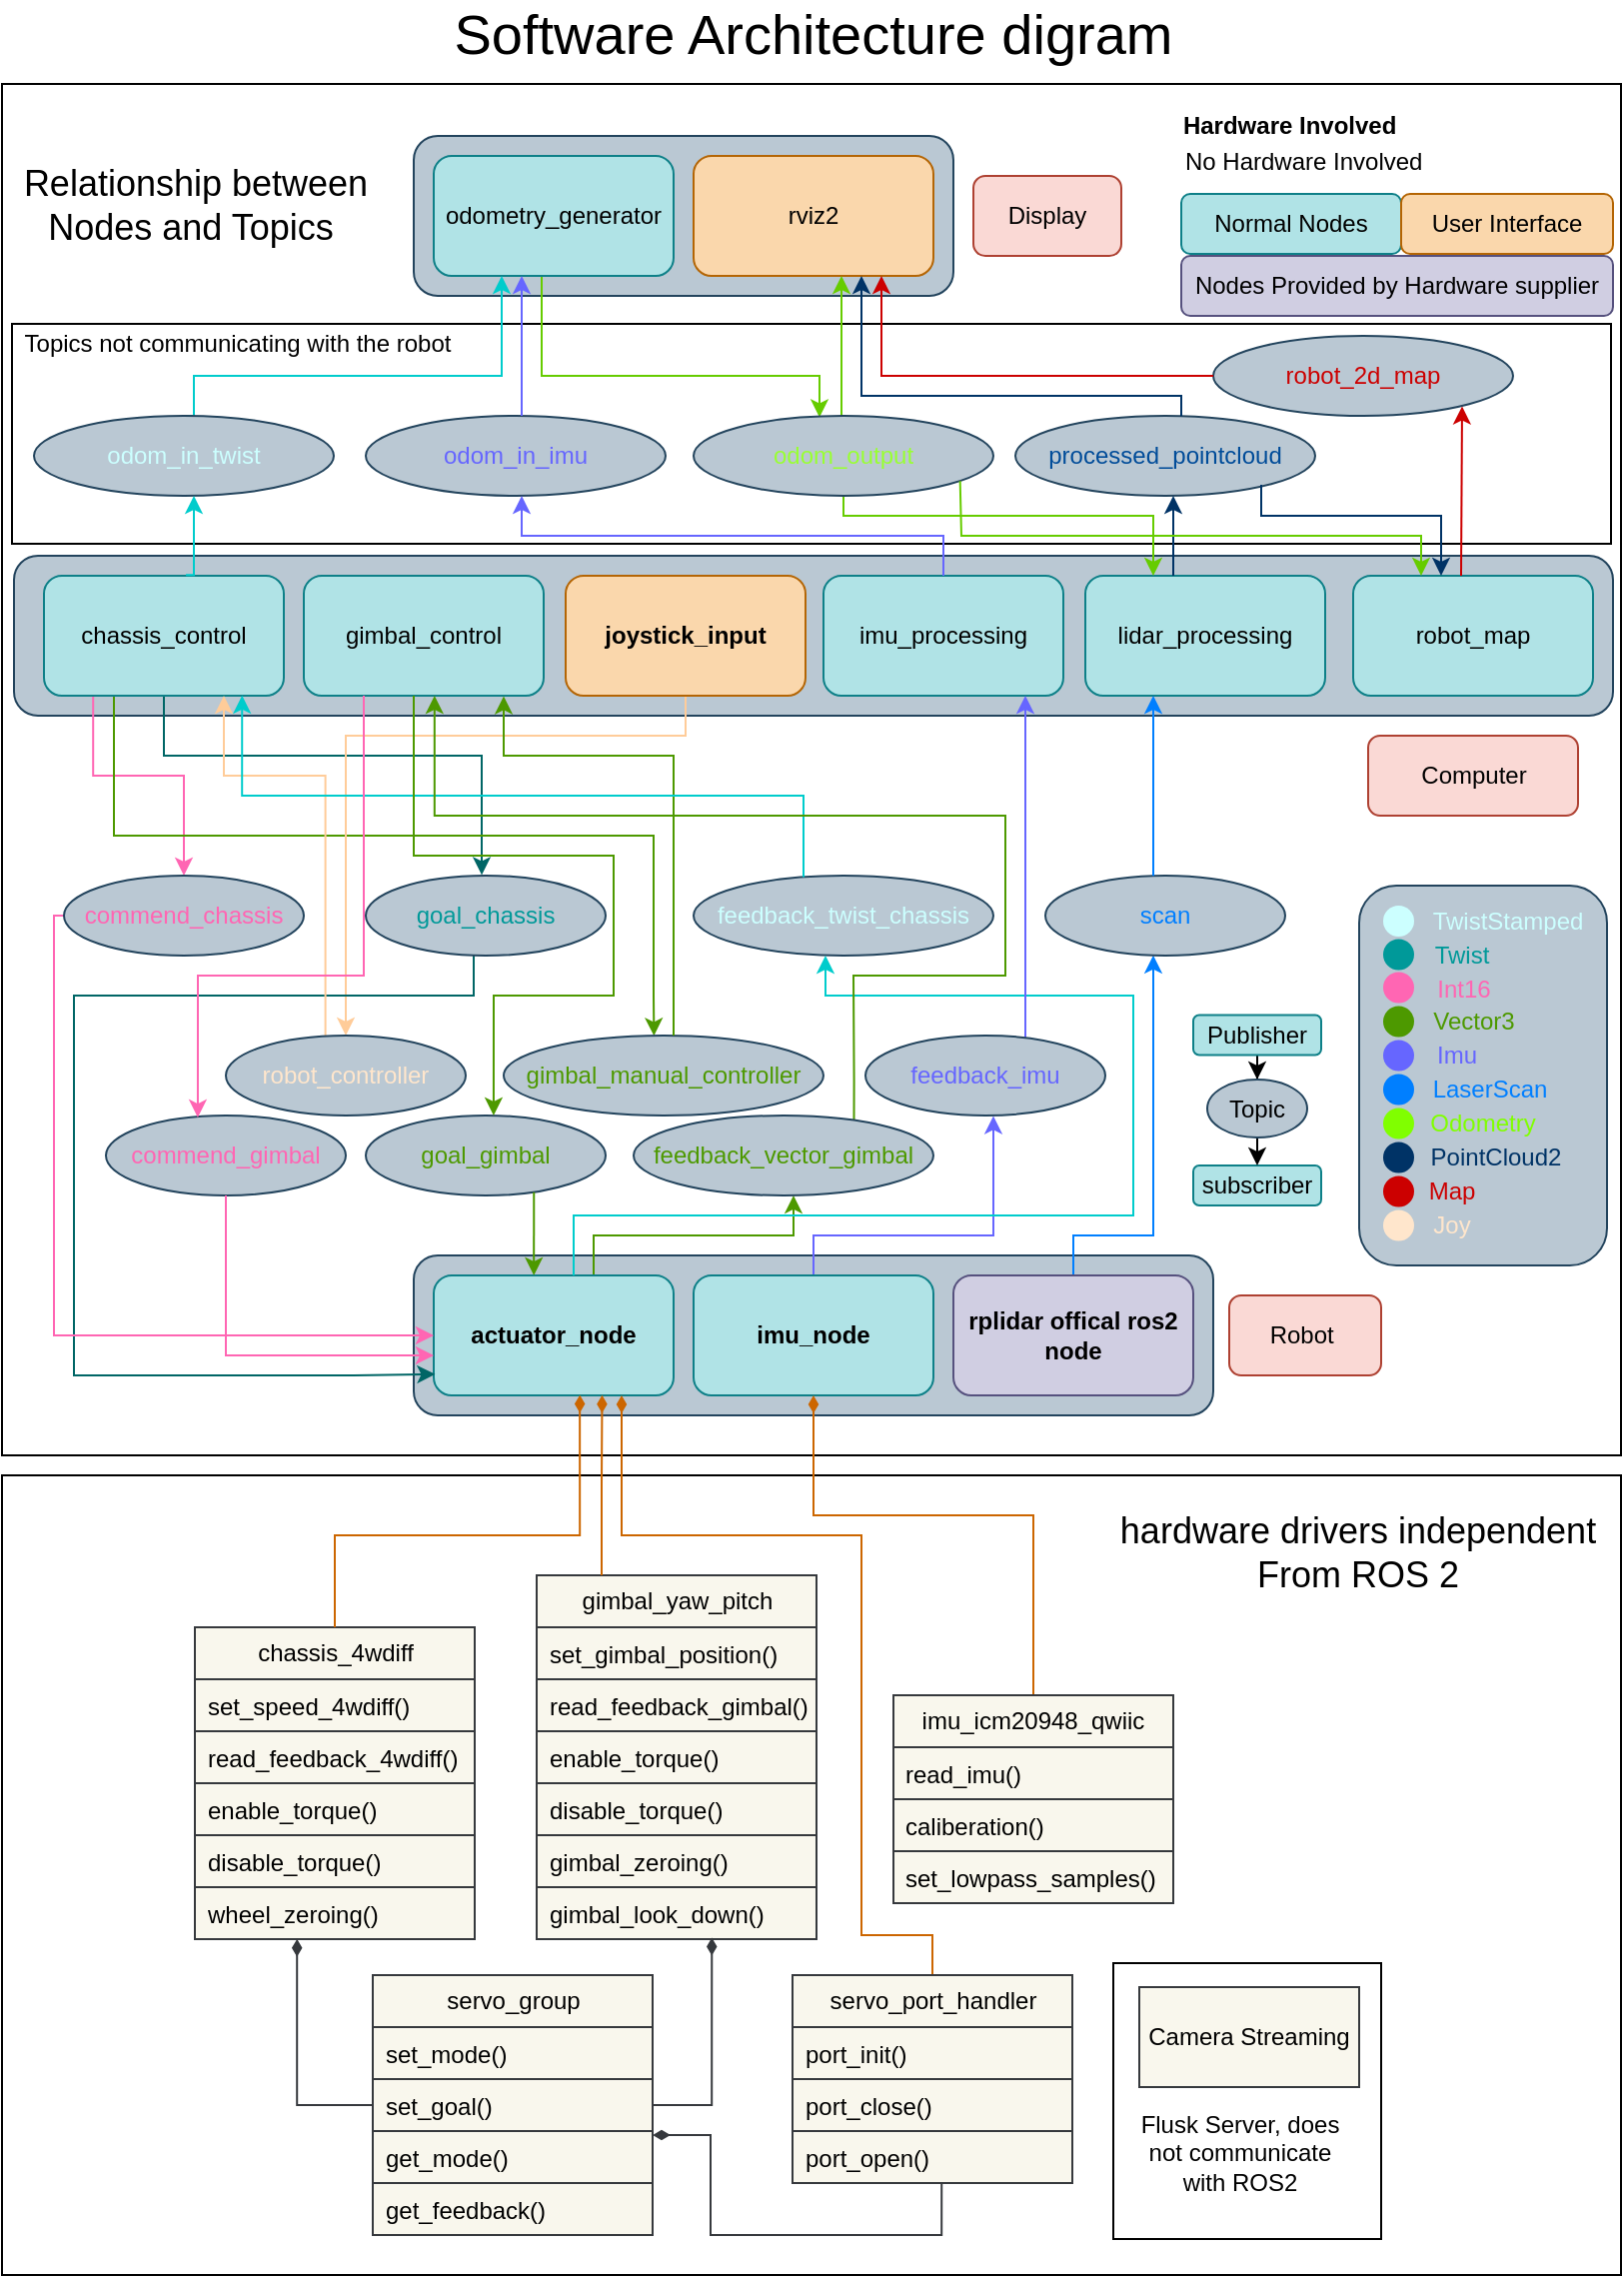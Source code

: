 <mxfile version="28.0.4">
  <diagram name="第 1 页" id="szpujHstMAzwFrWQVHxX">
    <mxGraphModel dx="1736" dy="1210" grid="1" gridSize="10" guides="1" tooltips="1" connect="1" arrows="1" fold="1" page="1" pageScale="1" pageWidth="827" pageHeight="1169" math="0" shadow="0">
      <root>
        <mxCell id="0" />
        <mxCell id="1" parent="0" />
        <mxCell id="nwfjTRmZR8LuEWLm_6cH-172" value="" style="rounded=0;whiteSpace=wrap;html=1;" vertex="1" parent="1">
          <mxGeometry x="10" y="60" width="810" height="686" as="geometry" />
        </mxCell>
        <mxCell id="nwfjTRmZR8LuEWLm_6cH-175" value="" style="rounded=0;whiteSpace=wrap;html=1;" vertex="1" parent="1">
          <mxGeometry x="15" y="180" width="800" height="110" as="geometry" />
        </mxCell>
        <mxCell id="nwfjTRmZR8LuEWLm_6cH-171" value="" style="rounded=0;whiteSpace=wrap;html=1;" vertex="1" parent="1">
          <mxGeometry x="10" y="756" width="810" height="400" as="geometry" />
        </mxCell>
        <mxCell id="nwfjTRmZR8LuEWLm_6cH-170" value="" style="rounded=0;whiteSpace=wrap;html=1;" vertex="1" parent="1">
          <mxGeometry x="566" y="1000" width="134" height="138" as="geometry" />
        </mxCell>
        <mxCell id="nwfjTRmZR8LuEWLm_6cH-72" value="" style="rounded=1;whiteSpace=wrap;html=1;fillColor=#bac8d3;strokeColor=#23445d;" vertex="1" parent="1">
          <mxGeometry x="216" y="86" width="270" height="80" as="geometry" />
        </mxCell>
        <mxCell id="nwfjTRmZR8LuEWLm_6cH-71" value="" style="rounded=1;whiteSpace=wrap;html=1;fillColor=#bac8d3;strokeColor=#23445d;" vertex="1" parent="1">
          <mxGeometry x="16" y="296" width="800" height="80" as="geometry" />
        </mxCell>
        <mxCell id="nwfjTRmZR8LuEWLm_6cH-70" value="" style="rounded=1;whiteSpace=wrap;html=1;fillColor=#bac8d3;strokeColor=#23445d;" vertex="1" parent="1">
          <mxGeometry x="216" y="646" width="400" height="80" as="geometry" />
        </mxCell>
        <mxCell id="nwfjTRmZR8LuEWLm_6cH-38" style="edgeStyle=orthogonalEdgeStyle;rounded=0;orthogonalLoop=1;jettySize=auto;html=1;exitX=0.75;exitY=0;exitDx=0;exitDy=0;strokeColor=#4D9900;" edge="1" parent="1" source="nwfjTRmZR8LuEWLm_6cH-1" target="nwfjTRmZR8LuEWLm_6cH-34">
          <mxGeometry relative="1" as="geometry">
            <Array as="points">
              <mxPoint x="306" y="656" />
              <mxPoint x="306" y="636" />
              <mxPoint x="406" y="636" />
            </Array>
          </mxGeometry>
        </mxCell>
        <mxCell id="nwfjTRmZR8LuEWLm_6cH-1" value="&lt;b&gt;actuator_node&lt;/b&gt;" style="rounded=1;whiteSpace=wrap;html=1;fillColor=#b0e3e6;strokeColor=#0e8088;" vertex="1" parent="1">
          <mxGeometry x="226" y="656" width="120" height="60" as="geometry" />
        </mxCell>
        <mxCell id="nwfjTRmZR8LuEWLm_6cH-46" style="edgeStyle=orthogonalEdgeStyle;rounded=0;orthogonalLoop=1;jettySize=auto;html=1;entryX=0.535;entryY=1.005;entryDx=0;entryDy=0;entryPerimeter=0;strokeColor=#6666FF;" edge="1" parent="1" source="nwfjTRmZR8LuEWLm_6cH-2" target="nwfjTRmZR8LuEWLm_6cH-45">
          <mxGeometry relative="1" as="geometry">
            <Array as="points">
              <mxPoint x="416" y="636" />
              <mxPoint x="506" y="636" />
              <mxPoint x="506" y="576" />
            </Array>
          </mxGeometry>
        </mxCell>
        <mxCell id="nwfjTRmZR8LuEWLm_6cH-2" value="&lt;b&gt;imu_node&lt;/b&gt;" style="rounded=1;whiteSpace=wrap;html=1;fillColor=#b0e3e6;strokeColor=#0e8088;" vertex="1" parent="1">
          <mxGeometry x="356" y="656" width="120" height="60" as="geometry" />
        </mxCell>
        <mxCell id="nwfjTRmZR8LuEWLm_6cH-51" style="edgeStyle=orthogonalEdgeStyle;rounded=0;orthogonalLoop=1;jettySize=auto;html=1;strokeColor=#007FFF;" edge="1" parent="1" source="nwfjTRmZR8LuEWLm_6cH-3" target="nwfjTRmZR8LuEWLm_6cH-49">
          <mxGeometry relative="1" as="geometry">
            <Array as="points">
              <mxPoint x="546" y="636" />
              <mxPoint x="586" y="636" />
            </Array>
          </mxGeometry>
        </mxCell>
        <mxCell id="nwfjTRmZR8LuEWLm_6cH-3" value="&lt;b&gt;rplidar offical ros2 node&lt;/b&gt;" style="rounded=1;whiteSpace=wrap;html=1;fillColor=#d0cee2;strokeColor=#56517e;" vertex="1" parent="1">
          <mxGeometry x="486" y="656" width="120" height="60" as="geometry" />
        </mxCell>
        <mxCell id="nwfjTRmZR8LuEWLm_6cH-20" style="edgeStyle=orthogonalEdgeStyle;rounded=0;orthogonalLoop=1;jettySize=auto;html=1;entryX=0.5;entryY=0;entryDx=0;entryDy=0;exitX=0.205;exitY=1.003;exitDx=0;exitDy=0;exitPerimeter=0;strokeColor=#FF66B3;" edge="1" parent="1" source="nwfjTRmZR8LuEWLm_6cH-4" target="nwfjTRmZR8LuEWLm_6cH-12">
          <mxGeometry relative="1" as="geometry">
            <Array as="points">
              <mxPoint x="56" y="406" />
              <mxPoint x="101" y="406" />
            </Array>
          </mxGeometry>
        </mxCell>
        <mxCell id="nwfjTRmZR8LuEWLm_6cH-21" style="edgeStyle=orthogonalEdgeStyle;rounded=0;orthogonalLoop=1;jettySize=auto;html=1;entryX=0.479;entryY=-0.008;entryDx=0;entryDy=0;strokeColor=#006666;entryPerimeter=0;" edge="1" parent="1" source="nwfjTRmZR8LuEWLm_6cH-4" target="nwfjTRmZR8LuEWLm_6cH-11">
          <mxGeometry relative="1" as="geometry">
            <Array as="points">
              <mxPoint x="91" y="396" />
              <mxPoint x="250" y="396" />
              <mxPoint x="250" y="456" />
            </Array>
          </mxGeometry>
        </mxCell>
        <mxCell id="nwfjTRmZR8LuEWLm_6cH-29" style="edgeStyle=orthogonalEdgeStyle;rounded=0;orthogonalLoop=1;jettySize=auto;html=1;exitX=0.25;exitY=1;exitDx=0;exitDy=0;entryX=0.47;entryY=0.004;entryDx=0;entryDy=0;entryPerimeter=0;strokeColor=#4D9900;" edge="1" parent="1" target="nwfjTRmZR8LuEWLm_6cH-14">
          <mxGeometry relative="1" as="geometry">
            <mxPoint x="329.48" y="476" as="targetPoint" />
            <mxPoint x="61" y="364.96" as="sourcePoint" />
            <Array as="points">
              <mxPoint x="66" y="365" />
              <mxPoint x="66" y="436" />
              <mxPoint x="336" y="436" />
              <mxPoint x="336" y="516" />
            </Array>
          </mxGeometry>
        </mxCell>
        <mxCell id="nwfjTRmZR8LuEWLm_6cH-4" value="chassis_control" style="rounded=1;whiteSpace=wrap;html=1;fillColor=#b0e3e6;strokeColor=#0e8088;" vertex="1" parent="1">
          <mxGeometry x="31" y="306" width="120" height="60" as="geometry" />
        </mxCell>
        <mxCell id="nwfjTRmZR8LuEWLm_6cH-5" value="gimbal_control" style="rounded=1;whiteSpace=wrap;html=1;fillColor=#b0e3e6;strokeColor=#0e8088;" vertex="1" parent="1">
          <mxGeometry x="161" y="306" width="120" height="60" as="geometry" />
        </mxCell>
        <mxCell id="nwfjTRmZR8LuEWLm_6cH-6" value="imu_processing" style="rounded=1;whiteSpace=wrap;html=1;fillColor=#b0e3e6;strokeColor=#0e8088;" vertex="1" parent="1">
          <mxGeometry x="421" y="306" width="120" height="60" as="geometry" />
        </mxCell>
        <mxCell id="nwfjTRmZR8LuEWLm_6cH-25" style="edgeStyle=orthogonalEdgeStyle;rounded=0;orthogonalLoop=1;jettySize=auto;html=1;entryX=0.5;entryY=0;entryDx=0;entryDy=0;strokeColor=#FFCC99;" edge="1" parent="1" source="nwfjTRmZR8LuEWLm_6cH-7" target="nwfjTRmZR8LuEWLm_6cH-13">
          <mxGeometry relative="1" as="geometry">
            <Array as="points">
              <mxPoint x="352" y="386" />
              <mxPoint x="182" y="386" />
            </Array>
          </mxGeometry>
        </mxCell>
        <mxCell id="nwfjTRmZR8LuEWLm_6cH-7" value="&lt;b&gt;joystick_input&lt;/b&gt;" style="rounded=1;whiteSpace=wrap;html=1;fillColor=#fad7ac;strokeColor=#b46504;" vertex="1" parent="1">
          <mxGeometry x="292" y="306" width="120" height="60" as="geometry" />
        </mxCell>
        <mxCell id="nwfjTRmZR8LuEWLm_6cH-8" value="lidar_processing" style="rounded=1;whiteSpace=wrap;html=1;fillColor=#b0e3e6;strokeColor=#0e8088;" vertex="1" parent="1">
          <mxGeometry x="552" y="306" width="120" height="60" as="geometry" />
        </mxCell>
        <mxCell id="nwfjTRmZR8LuEWLm_6cH-62" style="edgeStyle=orthogonalEdgeStyle;rounded=0;orthogonalLoop=1;jettySize=auto;html=1;entryX=0.42;entryY=0.018;entryDx=0;entryDy=0;strokeColor=#66CC00;entryPerimeter=0;" edge="1" parent="1" source="nwfjTRmZR8LuEWLm_6cH-9" target="nwfjTRmZR8LuEWLm_6cH-61">
          <mxGeometry relative="1" as="geometry">
            <Array as="points">
              <mxPoint x="280" y="206" />
              <mxPoint x="419" y="206" />
            </Array>
          </mxGeometry>
        </mxCell>
        <mxCell id="nwfjTRmZR8LuEWLm_6cH-9" value="odometry_generator" style="rounded=1;whiteSpace=wrap;html=1;fillColor=#b0e3e6;strokeColor=#0e8088;" vertex="1" parent="1">
          <mxGeometry x="226" y="96" width="120" height="60" as="geometry" />
        </mxCell>
        <mxCell id="nwfjTRmZR8LuEWLm_6cH-23" style="edgeStyle=orthogonalEdgeStyle;rounded=0;orthogonalLoop=1;jettySize=auto;html=1;entryX=0.006;entryY=0.823;entryDx=0;entryDy=0;entryPerimeter=0;strokeColor=#006666;" edge="1" parent="1" source="nwfjTRmZR8LuEWLm_6cH-11" target="nwfjTRmZR8LuEWLm_6cH-1">
          <mxGeometry relative="1" as="geometry">
            <mxPoint x="186" y="686" as="targetPoint" />
            <Array as="points">
              <mxPoint x="246" y="516" />
              <mxPoint x="46" y="516" />
              <mxPoint x="46" y="706" />
              <mxPoint x="186" y="706" />
            </Array>
          </mxGeometry>
        </mxCell>
        <mxCell id="nwfjTRmZR8LuEWLm_6cH-11" value="&lt;font style=&quot;color: rgb(0, 153, 153);&quot;&gt;goal_chassis&lt;/font&gt;" style="ellipse;whiteSpace=wrap;html=1;fillColor=#bac8d3;strokeColor=#23445d;" vertex="1" parent="1">
          <mxGeometry x="192" y="456" width="120" height="40" as="geometry" />
        </mxCell>
        <mxCell id="nwfjTRmZR8LuEWLm_6cH-19" style="edgeStyle=orthogonalEdgeStyle;rounded=0;orthogonalLoop=1;jettySize=auto;html=1;exitX=0.013;exitY=0.542;exitDx=0;exitDy=0;exitPerimeter=0;entryX=0;entryY=0.5;entryDx=0;entryDy=0;strokeColor=#FF66B3;" edge="1" parent="1" source="nwfjTRmZR8LuEWLm_6cH-12" target="nwfjTRmZR8LuEWLm_6cH-1">
          <mxGeometry relative="1" as="geometry">
            <mxPoint x="196" y="646" as="targetPoint" />
            <Array as="points">
              <mxPoint x="43" y="476" />
              <mxPoint x="36" y="476" />
              <mxPoint x="36" y="686" />
            </Array>
          </mxGeometry>
        </mxCell>
        <mxCell id="nwfjTRmZR8LuEWLm_6cH-12" value="&lt;font style=&quot;color: rgb(255, 102, 179);&quot;&gt;commend_chassis&lt;/font&gt;" style="ellipse;whiteSpace=wrap;html=1;fillColor=#bac8d3;strokeColor=#23445d;" vertex="1" parent="1">
          <mxGeometry x="41" y="456" width="120" height="40" as="geometry" />
        </mxCell>
        <mxCell id="nwfjTRmZR8LuEWLm_6cH-26" style="edgeStyle=orthogonalEdgeStyle;rounded=0;orthogonalLoop=1;jettySize=auto;html=1;exitX=0.415;exitY=0.025;exitDx=0;exitDy=0;entryX=0.75;entryY=1;entryDx=0;entryDy=0;exitPerimeter=0;strokeColor=#FFCC99;" edge="1" parent="1" source="nwfjTRmZR8LuEWLm_6cH-13" target="nwfjTRmZR8LuEWLm_6cH-4">
          <mxGeometry relative="1" as="geometry">
            <Array as="points">
              <mxPoint x="172" y="406" />
              <mxPoint x="121" y="406" />
            </Array>
          </mxGeometry>
        </mxCell>
        <mxCell id="nwfjTRmZR8LuEWLm_6cH-13" value="&lt;font style=&quot;color: rgb(255, 230, 204);&quot;&gt;robot_controller&lt;/font&gt;" style="ellipse;whiteSpace=wrap;html=1;fillColor=#bac8d3;strokeColor=#23445d;" vertex="1" parent="1">
          <mxGeometry x="122" y="536" width="120" height="40" as="geometry" />
        </mxCell>
        <mxCell id="nwfjTRmZR8LuEWLm_6cH-14" value="&lt;font style=&quot;color: rgb(77, 153, 0);&quot;&gt;gimbal_manual_controller&lt;/font&gt;" style="ellipse;whiteSpace=wrap;html=1;fillColor=#bac8d3;strokeColor=#23445d;" vertex="1" parent="1">
          <mxGeometry x="261" y="536" width="160" height="40" as="geometry" />
        </mxCell>
        <mxCell id="nwfjTRmZR8LuEWLm_6cH-27" style="edgeStyle=orthogonalEdgeStyle;rounded=0;orthogonalLoop=1;jettySize=auto;html=1;strokeColor=#4D9900;entryX=0.837;entryY=1.004;entryDx=0;entryDy=0;entryPerimeter=0;" edge="1" parent="1" source="nwfjTRmZR8LuEWLm_6cH-14" target="nwfjTRmZR8LuEWLm_6cH-5">
          <mxGeometry relative="1" as="geometry">
            <Array as="points">
              <mxPoint x="346" y="396" />
              <mxPoint x="261" y="396" />
              <mxPoint x="261" y="366" />
            </Array>
          </mxGeometry>
        </mxCell>
        <mxCell id="nwfjTRmZR8LuEWLm_6cH-31" value="&lt;font style=&quot;color: rgb(204, 255, 255);&quot;&gt;feedback_twist_chassis&lt;/font&gt;" style="ellipse;whiteSpace=wrap;html=1;fillColor=#bac8d3;strokeColor=#23445d;" vertex="1" parent="1">
          <mxGeometry x="356" y="456" width="150" height="40" as="geometry" />
        </mxCell>
        <mxCell id="nwfjTRmZR8LuEWLm_6cH-32" style="edgeStyle=orthogonalEdgeStyle;rounded=0;orthogonalLoop=1;jettySize=auto;html=1;strokeColor=#00CCCC;" edge="1" parent="1" source="nwfjTRmZR8LuEWLm_6cH-1">
          <mxGeometry relative="1" as="geometry">
            <mxPoint x="422" y="496" as="targetPoint" />
            <Array as="points">
              <mxPoint x="296" y="626" />
              <mxPoint x="576" y="626" />
              <mxPoint x="576" y="516" />
              <mxPoint x="422" y="516" />
            </Array>
          </mxGeometry>
        </mxCell>
        <mxCell id="nwfjTRmZR8LuEWLm_6cH-33" style="edgeStyle=orthogonalEdgeStyle;rounded=0;orthogonalLoop=1;jettySize=auto;html=1;entryX=0.826;entryY=0.998;entryDx=0;entryDy=0;entryPerimeter=0;strokeColor=#00CCCC;" edge="1" parent="1" source="nwfjTRmZR8LuEWLm_6cH-31" target="nwfjTRmZR8LuEWLm_6cH-4">
          <mxGeometry relative="1" as="geometry">
            <Array as="points">
              <mxPoint x="411" y="416" />
              <mxPoint x="130" y="416" />
            </Array>
          </mxGeometry>
        </mxCell>
        <mxCell id="nwfjTRmZR8LuEWLm_6cH-35" style="edgeStyle=orthogonalEdgeStyle;rounded=0;orthogonalLoop=1;jettySize=auto;html=1;entryX=0.545;entryY=1;entryDx=0;entryDy=0;exitX=0.735;exitY=0.07;exitDx=0;exitDy=0;exitPerimeter=0;entryPerimeter=0;strokeColor=#4D9900;" edge="1" parent="1" source="nwfjTRmZR8LuEWLm_6cH-34" target="nwfjTRmZR8LuEWLm_6cH-5">
          <mxGeometry relative="1" as="geometry">
            <Array as="points">
              <mxPoint x="436" y="559" />
              <mxPoint x="436" y="559" />
              <mxPoint x="436" y="506" />
              <mxPoint x="512" y="506" />
              <mxPoint x="512" y="426" />
              <mxPoint x="226" y="426" />
            </Array>
          </mxGeometry>
        </mxCell>
        <mxCell id="nwfjTRmZR8LuEWLm_6cH-34" value="&lt;font style=&quot;color: rgb(77, 153, 0);&quot;&gt;feedback_vector_gimbal&lt;/font&gt;" style="ellipse;whiteSpace=wrap;html=1;fillColor=#bac8d3;strokeColor=#23445d;" vertex="1" parent="1">
          <mxGeometry x="326" y="576" width="150" height="40" as="geometry" />
        </mxCell>
        <mxCell id="nwfjTRmZR8LuEWLm_6cH-36" value="&lt;font style=&quot;color: rgb(77, 153, 0);&quot;&gt;goal_gimbal&lt;/font&gt;" style="ellipse;whiteSpace=wrap;html=1;fillColor=#bac8d3;strokeColor=#23445d;" vertex="1" parent="1">
          <mxGeometry x="192" y="576" width="120" height="40" as="geometry" />
        </mxCell>
        <mxCell id="nwfjTRmZR8LuEWLm_6cH-41" style="edgeStyle=orthogonalEdgeStyle;rounded=0;orthogonalLoop=1;jettySize=auto;html=1;exitX=0.701;exitY=0.96;exitDx=0;exitDy=0;exitPerimeter=0;strokeColor=#4D9900;" edge="1" parent="1" source="nwfjTRmZR8LuEWLm_6cH-36">
          <mxGeometry relative="1" as="geometry">
            <mxPoint x="276" y="656" as="targetPoint" />
            <Array as="points">
              <mxPoint x="276" y="656" />
            </Array>
          </mxGeometry>
        </mxCell>
        <mxCell id="nwfjTRmZR8LuEWLm_6cH-42" value="&lt;font style=&quot;color: rgb(255, 102, 179);&quot;&gt;commend_gimbal&lt;/font&gt;" style="ellipse;whiteSpace=wrap;html=1;fillColor=#bac8d3;strokeColor=#23445d;" vertex="1" parent="1">
          <mxGeometry x="62" y="576" width="120" height="40" as="geometry" />
        </mxCell>
        <mxCell id="nwfjTRmZR8LuEWLm_6cH-47" style="edgeStyle=orthogonalEdgeStyle;rounded=0;orthogonalLoop=1;jettySize=auto;html=1;strokeColor=#6666FF;" edge="1" parent="1" source="nwfjTRmZR8LuEWLm_6cH-45">
          <mxGeometry relative="1" as="geometry">
            <mxPoint x="522" y="366" as="targetPoint" />
            <Array as="points">
              <mxPoint x="522" y="466" />
              <mxPoint x="522" y="466" />
            </Array>
          </mxGeometry>
        </mxCell>
        <mxCell id="nwfjTRmZR8LuEWLm_6cH-45" value="&lt;font style=&quot;color: rgb(102, 102, 255);&quot;&gt;feedback_imu&lt;/font&gt;" style="ellipse;whiteSpace=wrap;html=1;fillColor=#bac8d3;strokeColor=#23445d;" vertex="1" parent="1">
          <mxGeometry x="442" y="536" width="120" height="40" as="geometry" />
        </mxCell>
        <mxCell id="nwfjTRmZR8LuEWLm_6cH-49" value="&lt;font style=&quot;color: rgb(0, 127, 255);&quot;&gt;scan&lt;/font&gt;" style="ellipse;whiteSpace=wrap;html=1;fillColor=#bac8d3;strokeColor=#23445d;" vertex="1" parent="1">
          <mxGeometry x="532" y="456" width="120" height="40" as="geometry" />
        </mxCell>
        <mxCell id="nwfjTRmZR8LuEWLm_6cH-50" style="edgeStyle=orthogonalEdgeStyle;rounded=0;orthogonalLoop=1;jettySize=auto;html=1;strokeColor=#007FFF;" edge="1" parent="1" source="nwfjTRmZR8LuEWLm_6cH-49">
          <mxGeometry relative="1" as="geometry">
            <mxPoint x="586" y="366" as="targetPoint" />
            <Array as="points">
              <mxPoint x="586" y="366" />
            </Array>
          </mxGeometry>
        </mxCell>
        <mxCell id="nwfjTRmZR8LuEWLm_6cH-59" style="edgeStyle=orthogonalEdgeStyle;rounded=0;orthogonalLoop=1;jettySize=auto;html=1;exitX=0.5;exitY=0;exitDx=0;exitDy=0;strokeColor=#00CCCC;" edge="1" parent="1" source="nwfjTRmZR8LuEWLm_6cH-53">
          <mxGeometry relative="1" as="geometry">
            <mxPoint x="260" y="156" as="targetPoint" />
            <Array as="points">
              <mxPoint x="106" y="226" />
              <mxPoint x="106" y="206" />
              <mxPoint x="260" y="206" />
            </Array>
          </mxGeometry>
        </mxCell>
        <mxCell id="nwfjTRmZR8LuEWLm_6cH-53" value="&lt;font style=&quot;color: rgb(204, 255, 255);&quot;&gt;odom_in_twist&lt;/font&gt;" style="ellipse;whiteSpace=wrap;html=1;fillColor=#bac8d3;strokeColor=#23445d;" vertex="1" parent="1">
          <mxGeometry x="26" y="226" width="150" height="40" as="geometry" />
        </mxCell>
        <mxCell id="nwfjTRmZR8LuEWLm_6cH-54" value="&lt;font style=&quot;color: rgb(102, 102, 255);&quot;&gt;odom_in_imu&lt;/font&gt;" style="ellipse;whiteSpace=wrap;html=1;fillColor=#bac8d3;strokeColor=#23445d;" vertex="1" parent="1">
          <mxGeometry x="192" y="226" width="150" height="40" as="geometry" />
        </mxCell>
        <mxCell id="nwfjTRmZR8LuEWLm_6cH-56" style="edgeStyle=orthogonalEdgeStyle;rounded=0;orthogonalLoop=1;jettySize=auto;html=1;strokeColor=#6666FF;" edge="1" parent="1" source="nwfjTRmZR8LuEWLm_6cH-6">
          <mxGeometry relative="1" as="geometry">
            <mxPoint x="270" y="266" as="targetPoint" />
            <Array as="points">
              <mxPoint x="481" y="286" />
              <mxPoint x="270" y="286" />
              <mxPoint x="270" y="266" />
            </Array>
          </mxGeometry>
        </mxCell>
        <mxCell id="nwfjTRmZR8LuEWLm_6cH-58" value="rviz2" style="rounded=1;whiteSpace=wrap;html=1;fillColor=#fad7ac;strokeColor=#b46504;" vertex="1" parent="1">
          <mxGeometry x="356" y="96" width="120" height="60" as="geometry" />
        </mxCell>
        <mxCell id="nwfjTRmZR8LuEWLm_6cH-60" style="edgeStyle=orthogonalEdgeStyle;rounded=0;orthogonalLoop=1;jettySize=auto;html=1;strokeColor=#6666FF;" edge="1" parent="1" source="nwfjTRmZR8LuEWLm_6cH-54">
          <mxGeometry relative="1" as="geometry">
            <mxPoint x="270" y="156" as="targetPoint" />
            <Array as="points">
              <mxPoint x="270" y="156" />
            </Array>
          </mxGeometry>
        </mxCell>
        <mxCell id="nwfjTRmZR8LuEWLm_6cH-63" style="edgeStyle=orthogonalEdgeStyle;rounded=0;orthogonalLoop=1;jettySize=auto;html=1;exitX=0.605;exitY=0.012;exitDx=0;exitDy=0;exitPerimeter=0;strokeColor=#66CC00;" edge="1" parent="1" source="nwfjTRmZR8LuEWLm_6cH-61">
          <mxGeometry relative="1" as="geometry">
            <mxPoint x="430" y="156" as="targetPoint" />
            <Array as="points">
              <mxPoint x="430" y="227" />
              <mxPoint x="430" y="156" />
            </Array>
          </mxGeometry>
        </mxCell>
        <mxCell id="nwfjTRmZR8LuEWLm_6cH-65" style="edgeStyle=orthogonalEdgeStyle;rounded=0;orthogonalLoop=1;jettySize=auto;html=1;strokeColor=#66CC00;" edge="1" parent="1" source="nwfjTRmZR8LuEWLm_6cH-61">
          <mxGeometry relative="1" as="geometry">
            <mxPoint x="586" y="306" as="targetPoint" />
            <Array as="points">
              <mxPoint x="431" y="276" />
              <mxPoint x="586" y="276" />
              <mxPoint x="586" y="306" />
            </Array>
          </mxGeometry>
        </mxCell>
        <mxCell id="nwfjTRmZR8LuEWLm_6cH-61" value="&lt;font style=&quot;color: rgb(153, 255, 51);&quot;&gt;odom_output&lt;/font&gt;" style="ellipse;whiteSpace=wrap;html=1;fillColor=#bac8d3;strokeColor=#23445d;" vertex="1" parent="1">
          <mxGeometry x="356" y="226" width="150" height="40" as="geometry" />
        </mxCell>
        <mxCell id="nwfjTRmZR8LuEWLm_6cH-64" style="edgeStyle=orthogonalEdgeStyle;rounded=0;orthogonalLoop=1;jettySize=auto;html=1;exitX=0.592;exitY=-0.006;exitDx=0;exitDy=0;exitPerimeter=0;strokeColor=#00CCCC;" edge="1" parent="1" source="nwfjTRmZR8LuEWLm_6cH-4">
          <mxGeometry relative="1" as="geometry">
            <mxPoint x="100.75" y="306" as="sourcePoint" />
            <mxPoint x="106" y="266" as="targetPoint" />
            <Array as="points">
              <mxPoint x="106" y="306" />
              <mxPoint x="106" y="266" />
            </Array>
          </mxGeometry>
        </mxCell>
        <mxCell id="nwfjTRmZR8LuEWLm_6cH-67" value="&lt;font style=&quot;color: rgb(0, 76, 153);&quot;&gt;processed_pointcloud&lt;/font&gt;" style="ellipse;whiteSpace=wrap;html=1;fillColor=#bac8d3;strokeColor=#23445d;" vertex="1" parent="1">
          <mxGeometry x="517" y="226" width="150" height="40" as="geometry" />
        </mxCell>
        <mxCell id="nwfjTRmZR8LuEWLm_6cH-68" style="edgeStyle=orthogonalEdgeStyle;rounded=0;orthogonalLoop=1;jettySize=auto;html=1;strokeColor=#003366;" edge="1" parent="1" source="nwfjTRmZR8LuEWLm_6cH-8">
          <mxGeometry relative="1" as="geometry">
            <mxPoint x="596" y="266" as="targetPoint" />
            <Array as="points">
              <mxPoint x="596" y="286" />
            </Array>
          </mxGeometry>
        </mxCell>
        <mxCell id="nwfjTRmZR8LuEWLm_6cH-69" style="edgeStyle=orthogonalEdgeStyle;rounded=0;orthogonalLoop=1;jettySize=auto;html=1;strokeColor=#003366;" edge="1" parent="1" source="nwfjTRmZR8LuEWLm_6cH-67">
          <mxGeometry relative="1" as="geometry">
            <mxPoint x="440" y="156" as="targetPoint" />
            <Array as="points">
              <mxPoint x="600" y="216" />
              <mxPoint x="440" y="216" />
            </Array>
          </mxGeometry>
        </mxCell>
        <mxCell id="nwfjTRmZR8LuEWLm_6cH-73" style="edgeStyle=orthogonalEdgeStyle;rounded=0;orthogonalLoop=1;jettySize=auto;html=1;strokeColor=#FF66B3;" edge="1" parent="1" source="nwfjTRmZR8LuEWLm_6cH-42">
          <mxGeometry relative="1" as="geometry">
            <mxPoint x="226" y="696" as="targetPoint" />
            <Array as="points">
              <mxPoint x="122" y="696" />
              <mxPoint x="196" y="696" />
            </Array>
          </mxGeometry>
        </mxCell>
        <mxCell id="nwfjTRmZR8LuEWLm_6cH-74" style="edgeStyle=orthogonalEdgeStyle;rounded=0;orthogonalLoop=1;jettySize=auto;html=1;exitX=0.25;exitY=1;exitDx=0;exitDy=0;entryX=0.383;entryY=0.026;entryDx=0;entryDy=0;entryPerimeter=0;strokeColor=#FF66B3;" edge="1" parent="1" source="nwfjTRmZR8LuEWLm_6cH-5" target="nwfjTRmZR8LuEWLm_6cH-42">
          <mxGeometry relative="1" as="geometry">
            <Array as="points">
              <mxPoint x="191" y="506" />
              <mxPoint x="108" y="506" />
            </Array>
          </mxGeometry>
        </mxCell>
        <mxCell id="nwfjTRmZR8LuEWLm_6cH-76" style="edgeStyle=orthogonalEdgeStyle;rounded=0;orthogonalLoop=1;jettySize=auto;html=1;entryX=0.533;entryY=-0.001;entryDx=0;entryDy=0;entryPerimeter=0;strokeColor=#4D9900;" edge="1" parent="1" source="nwfjTRmZR8LuEWLm_6cH-5" target="nwfjTRmZR8LuEWLm_6cH-36">
          <mxGeometry relative="1" as="geometry">
            <mxPoint x="256" y="574" as="targetPoint" />
            <Array as="points">
              <mxPoint x="216" y="446" />
              <mxPoint x="316" y="446" />
              <mxPoint x="316" y="516" />
              <mxPoint x="256" y="516" />
            </Array>
          </mxGeometry>
        </mxCell>
        <mxCell id="nwfjTRmZR8LuEWLm_6cH-78" value="robot_map" style="rounded=1;whiteSpace=wrap;html=1;fillColor=#b0e3e6;strokeColor=#0e8088;" vertex="1" parent="1">
          <mxGeometry x="686" y="306" width="120" height="60" as="geometry" />
        </mxCell>
        <mxCell id="nwfjTRmZR8LuEWLm_6cH-79" value="&lt;font style=&quot;color: rgb(204, 0, 0);&quot;&gt;robot_2d_map&lt;/font&gt;" style="ellipse;whiteSpace=wrap;html=1;fillColor=#bac8d3;strokeColor=#23445d;" vertex="1" parent="1">
          <mxGeometry x="616" y="186" width="150" height="40" as="geometry" />
        </mxCell>
        <mxCell id="nwfjTRmZR8LuEWLm_6cH-80" style="edgeStyle=orthogonalEdgeStyle;rounded=0;orthogonalLoop=1;jettySize=auto;html=1;entryX=0.83;entryY=0.882;entryDx=0;entryDy=0;entryPerimeter=0;strokeColor=#CC0000;" edge="1" parent="1" target="nwfjTRmZR8LuEWLm_6cH-79">
          <mxGeometry relative="1" as="geometry">
            <mxPoint x="739.999" y="306" as="sourcePoint" />
            <mxPoint x="740.78" y="218.72" as="targetPoint" />
          </mxGeometry>
        </mxCell>
        <mxCell id="nwfjTRmZR8LuEWLm_6cH-81" style="edgeStyle=orthogonalEdgeStyle;rounded=0;orthogonalLoop=1;jettySize=auto;html=1;exitX=0;exitY=0.5;exitDx=0;exitDy=0;strokeColor=#CC0000;" edge="1" parent="1" source="nwfjTRmZR8LuEWLm_6cH-79">
          <mxGeometry relative="1" as="geometry">
            <mxPoint x="450" y="156" as="targetPoint" />
            <Array as="points">
              <mxPoint x="450" y="206" />
            </Array>
          </mxGeometry>
        </mxCell>
        <mxCell id="nwfjTRmZR8LuEWLm_6cH-82" style="edgeStyle=orthogonalEdgeStyle;rounded=0;orthogonalLoop=1;jettySize=auto;html=1;exitX=0.82;exitY=0.862;exitDx=0;exitDy=0;exitPerimeter=0;strokeColor=#003366;" edge="1" parent="1" source="nwfjTRmZR8LuEWLm_6cH-67">
          <mxGeometry relative="1" as="geometry">
            <mxPoint x="730" y="306" as="targetPoint" />
            <Array as="points">
              <mxPoint x="640" y="276" />
              <mxPoint x="730" y="276" />
            </Array>
          </mxGeometry>
        </mxCell>
        <mxCell id="nwfjTRmZR8LuEWLm_6cH-83" style="edgeStyle=orthogonalEdgeStyle;rounded=0;orthogonalLoop=1;jettySize=auto;html=1;exitX=0.889;exitY=0.816;exitDx=0;exitDy=0;exitPerimeter=0;strokeColor=#66CC00;" edge="1" parent="1" source="nwfjTRmZR8LuEWLm_6cH-61">
          <mxGeometry relative="1" as="geometry">
            <mxPoint x="486" y="260.8" as="sourcePoint" />
            <mxPoint x="720" y="306" as="targetPoint" />
            <Array as="points">
              <mxPoint x="489" y="261" />
              <mxPoint x="490" y="261" />
              <mxPoint x="490" y="286" />
              <mxPoint x="720" y="286" />
              <mxPoint x="720" y="306" />
            </Array>
          </mxGeometry>
        </mxCell>
        <mxCell id="nwfjTRmZR8LuEWLm_6cH-85" value="Display" style="rounded=1;whiteSpace=wrap;html=1;fillColor=#fad9d5;strokeColor=#ae4132;" vertex="1" parent="1">
          <mxGeometry x="496" y="106" width="74" height="40" as="geometry" />
        </mxCell>
        <mxCell id="nwfjTRmZR8LuEWLm_6cH-86" value="Computer" style="rounded=1;whiteSpace=wrap;html=1;fillColor=#fad9d5;strokeColor=#ae4132;" vertex="1" parent="1">
          <mxGeometry x="693.5" y="386" width="105" height="40" as="geometry" />
        </mxCell>
        <mxCell id="nwfjTRmZR8LuEWLm_6cH-87" value="Robot&amp;nbsp;" style="rounded=1;whiteSpace=wrap;html=1;fillColor=#fad9d5;strokeColor=#ae4132;" vertex="1" parent="1">
          <mxGeometry x="624" y="666" width="76" height="40" as="geometry" />
        </mxCell>
        <mxCell id="nwfjTRmZR8LuEWLm_6cH-88" value="" style="rounded=1;whiteSpace=wrap;html=1;fillColor=#bac8d3;strokeColor=#23445d;" vertex="1" parent="1">
          <mxGeometry x="689" y="461" width="124" height="190" as="geometry" />
        </mxCell>
        <mxCell id="nwfjTRmZR8LuEWLm_6cH-90" value="" style="ellipse;whiteSpace=wrap;html=1;aspect=fixed;strokeColor=none;fillColor=#CCFFFF;" vertex="1" parent="1">
          <mxGeometry x="701" y="471" width="15.5" height="15.5" as="geometry" />
        </mxCell>
        <mxCell id="nwfjTRmZR8LuEWLm_6cH-91" value="&lt;font style=&quot;color: rgb(204, 255, 255);&quot;&gt;TwistStamped&lt;/font&gt;" style="text;html=1;align=center;verticalAlign=middle;whiteSpace=wrap;rounded=0;" vertex="1" parent="1">
          <mxGeometry x="714.5" y="463.75" width="96.5" height="30" as="geometry" />
        </mxCell>
        <mxCell id="nwfjTRmZR8LuEWLm_6cH-92" value="" style="ellipse;whiteSpace=wrap;html=1;aspect=fixed;strokeColor=none;fillColor=#009999;" vertex="1" parent="1">
          <mxGeometry x="701" y="487.75" width="15.5" height="15.5" as="geometry" />
        </mxCell>
        <mxCell id="nwfjTRmZR8LuEWLm_6cH-93" value="&lt;font style=&quot;color: rgb(0, 153, 153);&quot;&gt;Twist&lt;/font&gt;" style="text;html=1;align=center;verticalAlign=middle;whiteSpace=wrap;rounded=0;" vertex="1" parent="1">
          <mxGeometry x="716.5" y="480.5" width="46.5" height="30" as="geometry" />
        </mxCell>
        <mxCell id="nwfjTRmZR8LuEWLm_6cH-94" value="" style="ellipse;whiteSpace=wrap;html=1;aspect=fixed;strokeColor=none;fillColor=#FF66B3;" vertex="1" parent="1">
          <mxGeometry x="701" y="504.25" width="15.5" height="15.5" as="geometry" />
        </mxCell>
        <mxCell id="nwfjTRmZR8LuEWLm_6cH-95" value="&lt;font style=&quot;color: rgb(255, 102, 179);&quot;&gt;Int16&lt;/font&gt;" style="text;html=1;align=center;verticalAlign=middle;whiteSpace=wrap;rounded=0;" vertex="1" parent="1">
          <mxGeometry x="717.5" y="498" width="46.5" height="30" as="geometry" />
        </mxCell>
        <mxCell id="nwfjTRmZR8LuEWLm_6cH-96" value="" style="ellipse;whiteSpace=wrap;html=1;aspect=fixed;strokeColor=none;fillColor=#6666FF;" vertex="1" parent="1">
          <mxGeometry x="701" y="538.25" width="15.5" height="15.5" as="geometry" />
        </mxCell>
        <mxCell id="nwfjTRmZR8LuEWLm_6cH-97" value="&lt;font style=&quot;color: rgb(102, 102, 255);&quot;&gt;Imu&lt;/font&gt;" style="text;html=1;align=center;verticalAlign=middle;whiteSpace=wrap;rounded=0;" vertex="1" parent="1">
          <mxGeometry x="719.5" y="531" width="35.5" height="30" as="geometry" />
        </mxCell>
        <mxCell id="nwfjTRmZR8LuEWLm_6cH-98" value="" style="ellipse;whiteSpace=wrap;html=1;aspect=fixed;strokeColor=none;fillColor=#4D9900;" vertex="1" parent="1">
          <mxGeometry x="701" y="521.25" width="15.5" height="15.5" as="geometry" />
        </mxCell>
        <mxCell id="nwfjTRmZR8LuEWLm_6cH-99" value="&lt;font style=&quot;color: rgb(77, 153, 0);&quot;&gt;Vector3&lt;/font&gt;" style="text;html=1;align=center;verticalAlign=middle;whiteSpace=wrap;rounded=0;" vertex="1" parent="1">
          <mxGeometry x="716.5" y="514" width="58.5" height="30" as="geometry" />
        </mxCell>
        <mxCell id="nwfjTRmZR8LuEWLm_6cH-100" value="" style="ellipse;whiteSpace=wrap;html=1;aspect=fixed;strokeColor=none;fillColor=#007FFF;" vertex="1" parent="1">
          <mxGeometry x="701" y="555.25" width="15.5" height="15.5" as="geometry" />
        </mxCell>
        <mxCell id="nwfjTRmZR8LuEWLm_6cH-101" value="&lt;font style=&quot;color: rgb(0, 127, 255);&quot;&gt;LaserScan&lt;/font&gt;" style="text;html=1;align=center;verticalAlign=middle;whiteSpace=wrap;rounded=0;" vertex="1" parent="1">
          <mxGeometry x="715.5" y="548" width="76.5" height="30" as="geometry" />
        </mxCell>
        <mxCell id="nwfjTRmZR8LuEWLm_6cH-102" value="" style="ellipse;whiteSpace=wrap;html=1;aspect=fixed;strokeColor=none;fillColor=#80FF00;" vertex="1" parent="1">
          <mxGeometry x="701" y="572.25" width="15.5" height="15.5" as="geometry" />
        </mxCell>
        <mxCell id="nwfjTRmZR8LuEWLm_6cH-103" value="&lt;font style=&quot;color: rgb(128, 255, 0);&quot;&gt;Odometry&lt;/font&gt;" style="text;html=1;align=center;verticalAlign=middle;whiteSpace=wrap;rounded=0;" vertex="1" parent="1">
          <mxGeometry x="713" y="565" width="76" height="30" as="geometry" />
        </mxCell>
        <mxCell id="nwfjTRmZR8LuEWLm_6cH-104" value="" style="ellipse;whiteSpace=wrap;html=1;aspect=fixed;strokeColor=none;fillColor=#003366;" vertex="1" parent="1">
          <mxGeometry x="701" y="589.25" width="15.5" height="15.5" as="geometry" />
        </mxCell>
        <mxCell id="nwfjTRmZR8LuEWLm_6cH-105" value="&lt;font style=&quot;color: rgb(0, 51, 102);&quot;&gt;PointCloud2&lt;/font&gt;" style="text;html=1;align=center;verticalAlign=middle;whiteSpace=wrap;rounded=0;" vertex="1" parent="1">
          <mxGeometry x="716" y="582" width="83" height="30" as="geometry" />
        </mxCell>
        <mxCell id="nwfjTRmZR8LuEWLm_6cH-106" value="" style="ellipse;whiteSpace=wrap;html=1;aspect=fixed;strokeColor=none;fillColor=#CC0000;" vertex="1" parent="1">
          <mxGeometry x="701" y="606.25" width="15.5" height="15.5" as="geometry" />
        </mxCell>
        <mxCell id="nwfjTRmZR8LuEWLm_6cH-107" value="&lt;font style=&quot;color: rgb(204, 0, 0);&quot;&gt;Map&lt;/font&gt;" style="text;html=1;align=center;verticalAlign=middle;whiteSpace=wrap;rounded=0;" vertex="1" parent="1">
          <mxGeometry x="717" y="599" width="37" height="30" as="geometry" />
        </mxCell>
        <mxCell id="nwfjTRmZR8LuEWLm_6cH-108" value="" style="ellipse;whiteSpace=wrap;html=1;aspect=fixed;strokeColor=none;fillColor=#FFE6CC;" vertex="1" parent="1">
          <mxGeometry x="701" y="623.25" width="15.5" height="15.5" as="geometry" />
        </mxCell>
        <mxCell id="nwfjTRmZR8LuEWLm_6cH-109" value="&lt;font style=&quot;color: rgb(255, 230, 204);&quot;&gt;Joy&lt;/font&gt;" style="text;html=1;align=center;verticalAlign=middle;whiteSpace=wrap;rounded=0;" vertex="1" parent="1">
          <mxGeometry x="717" y="616" width="37" height="30" as="geometry" />
        </mxCell>
        <mxCell id="nwfjTRmZR8LuEWLm_6cH-110" value="&lt;b&gt;Hardware Involved&amp;nbsp;&lt;/b&gt;" style="text;html=1;align=center;verticalAlign=middle;whiteSpace=wrap;rounded=0;" vertex="1" parent="1">
          <mxGeometry x="596" y="66" width="120" height="30" as="geometry" />
        </mxCell>
        <mxCell id="nwfjTRmZR8LuEWLm_6cH-111" value="No Hardware Involved" style="text;whiteSpace=wrap;html=1;" vertex="1" parent="1">
          <mxGeometry x="600" y="85" width="140" height="30" as="geometry" />
        </mxCell>
        <mxCell id="nwfjTRmZR8LuEWLm_6cH-113" value="Normal Nodes" style="rounded=1;whiteSpace=wrap;html=1;fillColor=#b0e3e6;strokeColor=#0e8088;" vertex="1" parent="1">
          <mxGeometry x="600" y="115" width="110" height="30" as="geometry" />
        </mxCell>
        <mxCell id="nwfjTRmZR8LuEWLm_6cH-114" value="Nodes Provided by Hardware supplier" style="rounded=1;whiteSpace=wrap;html=1;fillColor=#d0cee2;strokeColor=#56517e;" vertex="1" parent="1">
          <mxGeometry x="600" y="146" width="216" height="30" as="geometry" />
        </mxCell>
        <mxCell id="nwfjTRmZR8LuEWLm_6cH-115" value="User Interface" style="rounded=1;whiteSpace=wrap;html=1;fillColor=#fad7ac;strokeColor=#b46504;" vertex="1" parent="1">
          <mxGeometry x="710" y="115" width="106" height="30" as="geometry" />
        </mxCell>
        <mxCell id="nwfjTRmZR8LuEWLm_6cH-121" value="" style="edgeStyle=orthogonalEdgeStyle;rounded=0;orthogonalLoop=1;jettySize=auto;html=1;" edge="1" parent="1" source="nwfjTRmZR8LuEWLm_6cH-117" target="nwfjTRmZR8LuEWLm_6cH-120">
          <mxGeometry relative="1" as="geometry" />
        </mxCell>
        <mxCell id="nwfjTRmZR8LuEWLm_6cH-117" value="Publisher" style="rounded=1;whiteSpace=wrap;html=1;fillColor=#b0e3e6;strokeColor=#0e8088;" vertex="1" parent="1">
          <mxGeometry x="606" y="525.75" width="64" height="20" as="geometry" />
        </mxCell>
        <mxCell id="nwfjTRmZR8LuEWLm_6cH-118" value="subscriber" style="rounded=1;whiteSpace=wrap;html=1;fillColor=#b0e3e6;strokeColor=#0e8088;" vertex="1" parent="1">
          <mxGeometry x="606" y="601" width="64" height="20" as="geometry" />
        </mxCell>
        <mxCell id="nwfjTRmZR8LuEWLm_6cH-122" value="" style="edgeStyle=orthogonalEdgeStyle;rounded=0;orthogonalLoop=1;jettySize=auto;html=1;" edge="1" parent="1" source="nwfjTRmZR8LuEWLm_6cH-120" target="nwfjTRmZR8LuEWLm_6cH-118">
          <mxGeometry relative="1" as="geometry">
            <Array as="points">
              <mxPoint x="638" y="601" />
              <mxPoint x="638" y="601" />
            </Array>
          </mxGeometry>
        </mxCell>
        <mxCell id="nwfjTRmZR8LuEWLm_6cH-120" value="Topic" style="ellipse;whiteSpace=wrap;html=1;fillColor=#bac8d3;strokeColor=#23445d;" vertex="1" parent="1">
          <mxGeometry x="613" y="558" width="50" height="29" as="geometry" />
        </mxCell>
        <mxCell id="nwfjTRmZR8LuEWLm_6cH-123" value="&lt;font style=&quot;font-size: 18px;&quot;&gt;Relationship between Nodes and Topics&amp;nbsp;&lt;/font&gt;" style="text;html=1;align=center;verticalAlign=middle;whiteSpace=wrap;rounded=0;" vertex="1" parent="1">
          <mxGeometry x="16" y="106" width="182" height="30" as="geometry" />
        </mxCell>
        <mxCell id="nwfjTRmZR8LuEWLm_6cH-126" value="servo_group" style="swimlane;fontStyle=0;childLayout=stackLayout;horizontal=1;startSize=26;fillColor=#f9f7ed;horizontalStack=0;resizeParent=1;resizeParentMax=0;resizeLast=0;collapsible=1;marginBottom=0;whiteSpace=wrap;html=1;strokeColor=#36393d;" vertex="1" parent="1">
          <mxGeometry x="195.5" y="1006" width="140" height="130" as="geometry" />
        </mxCell>
        <mxCell id="nwfjTRmZR8LuEWLm_6cH-127" value="set_mode()" style="text;strokeColor=#36393d;fillColor=#f9f7ed;align=left;verticalAlign=top;spacingLeft=4;spacingRight=4;overflow=hidden;rotatable=0;points=[[0,0.5],[1,0.5]];portConstraint=eastwest;whiteSpace=wrap;html=1;" vertex="1" parent="nwfjTRmZR8LuEWLm_6cH-126">
          <mxGeometry y="26" width="140" height="26" as="geometry" />
        </mxCell>
        <mxCell id="nwfjTRmZR8LuEWLm_6cH-131" value="set_goal()" style="text;strokeColor=#36393d;fillColor=#f9f7ed;align=left;verticalAlign=top;spacingLeft=4;spacingRight=4;overflow=hidden;rotatable=0;points=[[0,0.5],[1,0.5]];portConstraint=eastwest;whiteSpace=wrap;html=1;" vertex="1" parent="nwfjTRmZR8LuEWLm_6cH-126">
          <mxGeometry y="52" width="140" height="26" as="geometry" />
        </mxCell>
        <mxCell id="nwfjTRmZR8LuEWLm_6cH-128" value="get_mode()" style="text;strokeColor=#36393d;fillColor=#f9f7ed;align=left;verticalAlign=top;spacingLeft=4;spacingRight=4;overflow=hidden;rotatable=0;points=[[0,0.5],[1,0.5]];portConstraint=eastwest;whiteSpace=wrap;html=1;" vertex="1" parent="nwfjTRmZR8LuEWLm_6cH-126">
          <mxGeometry y="78" width="140" height="26" as="geometry" />
        </mxCell>
        <mxCell id="nwfjTRmZR8LuEWLm_6cH-129" value="get_feedback()&lt;div&gt;&lt;br&gt;&lt;/div&gt;" style="text;strokeColor=#36393d;fillColor=#f9f7ed;align=left;verticalAlign=top;spacingLeft=4;spacingRight=4;overflow=hidden;rotatable=0;points=[[0,0.5],[1,0.5]];portConstraint=eastwest;whiteSpace=wrap;html=1;" vertex="1" parent="nwfjTRmZR8LuEWLm_6cH-126">
          <mxGeometry y="104" width="140" height="26" as="geometry" />
        </mxCell>
        <mxCell id="nwfjTRmZR8LuEWLm_6cH-161" style="edgeStyle=orthogonalEdgeStyle;rounded=0;orthogonalLoop=1;jettySize=auto;html=1;endArrow=diamondThin;endFill=1;strokeColor=#CC6600;" edge="1" parent="1" source="nwfjTRmZR8LuEWLm_6cH-132">
          <mxGeometry relative="1" as="geometry">
            <mxPoint x="320" y="716" as="targetPoint" />
            <Array as="points">
              <mxPoint x="476" y="986" />
              <mxPoint x="440" y="986" />
              <mxPoint x="440" y="786" />
              <mxPoint x="320" y="786" />
            </Array>
          </mxGeometry>
        </mxCell>
        <mxCell id="nwfjTRmZR8LuEWLm_6cH-132" value="servo_port_handler" style="swimlane;fontStyle=0;childLayout=stackLayout;horizontal=1;startSize=26;fillColor=#f9f7ed;horizontalStack=0;resizeParent=1;resizeParentMax=0;resizeLast=0;collapsible=1;marginBottom=0;whiteSpace=wrap;html=1;strokeColor=#36393d;" vertex="1" parent="1">
          <mxGeometry x="405.5" y="1006" width="140" height="104" as="geometry" />
        </mxCell>
        <mxCell id="nwfjTRmZR8LuEWLm_6cH-133" value="port_init()" style="text;strokeColor=#36393d;fillColor=#f9f7ed;align=left;verticalAlign=top;spacingLeft=4;spacingRight=4;overflow=hidden;rotatable=0;points=[[0,0.5],[1,0.5]];portConstraint=eastwest;whiteSpace=wrap;html=1;" vertex="1" parent="nwfjTRmZR8LuEWLm_6cH-132">
          <mxGeometry y="26" width="140" height="26" as="geometry" />
        </mxCell>
        <mxCell id="nwfjTRmZR8LuEWLm_6cH-134" value="port_close()" style="text;strokeColor=#36393d;fillColor=#f9f7ed;align=left;verticalAlign=top;spacingLeft=4;spacingRight=4;overflow=hidden;rotatable=0;points=[[0,0.5],[1,0.5]];portConstraint=eastwest;whiteSpace=wrap;html=1;" vertex="1" parent="nwfjTRmZR8LuEWLm_6cH-132">
          <mxGeometry y="52" width="140" height="26" as="geometry" />
        </mxCell>
        <mxCell id="nwfjTRmZR8LuEWLm_6cH-135" value="port_open()" style="text;strokeColor=#36393d;fillColor=#f9f7ed;align=left;verticalAlign=top;spacingLeft=4;spacingRight=4;overflow=hidden;rotatable=0;points=[[0,0.5],[1,0.5]];portConstraint=eastwest;whiteSpace=wrap;html=1;" vertex="1" parent="nwfjTRmZR8LuEWLm_6cH-132">
          <mxGeometry y="78" width="140" height="26" as="geometry" />
        </mxCell>
        <mxCell id="nwfjTRmZR8LuEWLm_6cH-137" value="chassis_4wdiff" style="swimlane;fontStyle=0;childLayout=stackLayout;horizontal=1;startSize=26;fillColor=#f9f7ed;horizontalStack=0;resizeParent=1;resizeParentMax=0;resizeLast=0;collapsible=1;marginBottom=0;whiteSpace=wrap;html=1;strokeColor=#36393d;" vertex="1" parent="1">
          <mxGeometry x="106.5" y="832" width="140" height="156" as="geometry" />
        </mxCell>
        <mxCell id="nwfjTRmZR8LuEWLm_6cH-138" value="set_speed_4wdiff()" style="text;strokeColor=#36393d;fillColor=#f9f7ed;align=left;verticalAlign=top;spacingLeft=4;spacingRight=4;overflow=hidden;rotatable=0;points=[[0,0.5],[1,0.5]];portConstraint=eastwest;whiteSpace=wrap;html=1;" vertex="1" parent="nwfjTRmZR8LuEWLm_6cH-137">
          <mxGeometry y="26" width="140" height="26" as="geometry" />
        </mxCell>
        <mxCell id="nwfjTRmZR8LuEWLm_6cH-139" value="read_feedback_4wdiff()" style="text;strokeColor=#36393d;fillColor=#f9f7ed;align=left;verticalAlign=top;spacingLeft=4;spacingRight=4;overflow=hidden;rotatable=0;points=[[0,0.5],[1,0.5]];portConstraint=eastwest;whiteSpace=wrap;html=1;" vertex="1" parent="nwfjTRmZR8LuEWLm_6cH-137">
          <mxGeometry y="52" width="140" height="26" as="geometry" />
        </mxCell>
        <mxCell id="nwfjTRmZR8LuEWLm_6cH-140" value="enable_torque()" style="text;strokeColor=#36393d;fillColor=#f9f7ed;align=left;verticalAlign=top;spacingLeft=4;spacingRight=4;overflow=hidden;rotatable=0;points=[[0,0.5],[1,0.5]];portConstraint=eastwest;whiteSpace=wrap;html=1;" vertex="1" parent="nwfjTRmZR8LuEWLm_6cH-137">
          <mxGeometry y="78" width="140" height="26" as="geometry" />
        </mxCell>
        <mxCell id="nwfjTRmZR8LuEWLm_6cH-141" value="disable_torque()" style="text;strokeColor=#36393d;fillColor=#f9f7ed;align=left;verticalAlign=top;spacingLeft=4;spacingRight=4;overflow=hidden;rotatable=0;points=[[0,0.5],[1,0.5]];portConstraint=eastwest;whiteSpace=wrap;html=1;" vertex="1" parent="nwfjTRmZR8LuEWLm_6cH-137">
          <mxGeometry y="104" width="140" height="26" as="geometry" />
        </mxCell>
        <mxCell id="nwfjTRmZR8LuEWLm_6cH-142" value="wheel_zeroing()" style="text;strokeColor=#36393d;fillColor=#f9f7ed;align=left;verticalAlign=top;spacingLeft=4;spacingRight=4;overflow=hidden;rotatable=0;points=[[0,0.5],[1,0.5]];portConstraint=eastwest;whiteSpace=wrap;html=1;" vertex="1" parent="nwfjTRmZR8LuEWLm_6cH-137">
          <mxGeometry y="130" width="140" height="26" as="geometry" />
        </mxCell>
        <mxCell id="nwfjTRmZR8LuEWLm_6cH-143" value="gimbal_yaw_pitch" style="swimlane;fontStyle=0;childLayout=stackLayout;horizontal=1;startSize=26;fillColor=#f9f7ed;horizontalStack=0;resizeParent=1;resizeParentMax=0;resizeLast=0;collapsible=1;marginBottom=0;whiteSpace=wrap;html=1;strokeColor=#36393d;" vertex="1" parent="1">
          <mxGeometry x="277.5" y="806" width="140" height="182" as="geometry" />
        </mxCell>
        <mxCell id="nwfjTRmZR8LuEWLm_6cH-144" value="set_gimbal_position()" style="text;strokeColor=#36393d;fillColor=#f9f7ed;align=left;verticalAlign=top;spacingLeft=4;spacingRight=4;overflow=hidden;rotatable=0;points=[[0,0.5],[1,0.5]];portConstraint=eastwest;whiteSpace=wrap;html=1;" vertex="1" parent="nwfjTRmZR8LuEWLm_6cH-143">
          <mxGeometry y="26" width="140" height="26" as="geometry" />
        </mxCell>
        <mxCell id="nwfjTRmZR8LuEWLm_6cH-145" value="read_feedback_gimbal()" style="text;strokeColor=#36393d;fillColor=#f9f7ed;align=left;verticalAlign=top;spacingLeft=4;spacingRight=4;overflow=hidden;rotatable=0;points=[[0,0.5],[1,0.5]];portConstraint=eastwest;whiteSpace=wrap;html=1;" vertex="1" parent="nwfjTRmZR8LuEWLm_6cH-143">
          <mxGeometry y="52" width="140" height="26" as="geometry" />
        </mxCell>
        <mxCell id="nwfjTRmZR8LuEWLm_6cH-146" value="enable_torque()" style="text;strokeColor=#36393d;fillColor=#f9f7ed;align=left;verticalAlign=top;spacingLeft=4;spacingRight=4;overflow=hidden;rotatable=0;points=[[0,0.5],[1,0.5]];portConstraint=eastwest;whiteSpace=wrap;html=1;" vertex="1" parent="nwfjTRmZR8LuEWLm_6cH-143">
          <mxGeometry y="78" width="140" height="26" as="geometry" />
        </mxCell>
        <mxCell id="nwfjTRmZR8LuEWLm_6cH-147" value="disable_torque()" style="text;strokeColor=#36393d;fillColor=#f9f7ed;align=left;verticalAlign=top;spacingLeft=4;spacingRight=4;overflow=hidden;rotatable=0;points=[[0,0.5],[1,0.5]];portConstraint=eastwest;whiteSpace=wrap;html=1;" vertex="1" parent="nwfjTRmZR8LuEWLm_6cH-143">
          <mxGeometry y="104" width="140" height="26" as="geometry" />
        </mxCell>
        <mxCell id="nwfjTRmZR8LuEWLm_6cH-148" value="gimbal_zeroing()" style="text;strokeColor=#36393d;fillColor=#f9f7ed;align=left;verticalAlign=top;spacingLeft=4;spacingRight=4;overflow=hidden;rotatable=0;points=[[0,0.5],[1,0.5]];portConstraint=eastwest;whiteSpace=wrap;html=1;" vertex="1" parent="nwfjTRmZR8LuEWLm_6cH-143">
          <mxGeometry y="130" width="140" height="26" as="geometry" />
        </mxCell>
        <mxCell id="nwfjTRmZR8LuEWLm_6cH-150" value="gimbal_look_down()" style="text;strokeColor=#36393d;fillColor=#f9f7ed;align=left;verticalAlign=top;spacingLeft=4;spacingRight=4;overflow=hidden;rotatable=0;points=[[0,0.5],[1,0.5]];portConstraint=eastwest;whiteSpace=wrap;html=1;" vertex="1" parent="nwfjTRmZR8LuEWLm_6cH-143">
          <mxGeometry y="156" width="140" height="26" as="geometry" />
        </mxCell>
        <mxCell id="nwfjTRmZR8LuEWLm_6cH-166" style="edgeStyle=orthogonalEdgeStyle;rounded=0;orthogonalLoop=1;jettySize=auto;html=1;endArrow=diamondThin;endFill=1;strokeColor=#CC6600;" edge="1" parent="1" source="nwfjTRmZR8LuEWLm_6cH-151" target="nwfjTRmZR8LuEWLm_6cH-2">
          <mxGeometry relative="1" as="geometry">
            <Array as="points">
              <mxPoint x="526" y="776" />
              <mxPoint x="416" y="776" />
            </Array>
          </mxGeometry>
        </mxCell>
        <mxCell id="nwfjTRmZR8LuEWLm_6cH-151" value="imu_icm20948_qwiic" style="swimlane;fontStyle=0;childLayout=stackLayout;horizontal=1;startSize=26;fillColor=#f9f7ed;horizontalStack=0;resizeParent=1;resizeParentMax=0;resizeLast=0;collapsible=1;marginBottom=0;whiteSpace=wrap;html=1;strokeColor=#36393d;" vertex="1" parent="1">
          <mxGeometry x="456" y="866" width="140" height="104" as="geometry" />
        </mxCell>
        <mxCell id="nwfjTRmZR8LuEWLm_6cH-152" value="read_imu()" style="text;strokeColor=#36393d;fillColor=#f9f7ed;align=left;verticalAlign=top;spacingLeft=4;spacingRight=4;overflow=hidden;rotatable=0;points=[[0,0.5],[1,0.5]];portConstraint=eastwest;whiteSpace=wrap;html=1;" vertex="1" parent="nwfjTRmZR8LuEWLm_6cH-151">
          <mxGeometry y="26" width="140" height="26" as="geometry" />
        </mxCell>
        <mxCell id="nwfjTRmZR8LuEWLm_6cH-153" value="caliberation()" style="text;strokeColor=#36393d;fillColor=#f9f7ed;align=left;verticalAlign=top;spacingLeft=4;spacingRight=4;overflow=hidden;rotatable=0;points=[[0,0.5],[1,0.5]];portConstraint=eastwest;whiteSpace=wrap;html=1;" vertex="1" parent="nwfjTRmZR8LuEWLm_6cH-151">
          <mxGeometry y="52" width="140" height="26" as="geometry" />
        </mxCell>
        <mxCell id="nwfjTRmZR8LuEWLm_6cH-154" value="set_lowpass_samples()" style="text;strokeColor=#36393d;fillColor=#f9f7ed;align=left;verticalAlign=top;spacingLeft=4;spacingRight=4;overflow=hidden;rotatable=0;points=[[0,0.5],[1,0.5]];portConstraint=eastwest;whiteSpace=wrap;html=1;" vertex="1" parent="nwfjTRmZR8LuEWLm_6cH-151">
          <mxGeometry y="78" width="140" height="26" as="geometry" />
        </mxCell>
        <mxCell id="nwfjTRmZR8LuEWLm_6cH-157" style="edgeStyle=orthogonalEdgeStyle;rounded=0;orthogonalLoop=1;jettySize=auto;html=1;exitX=0;exitY=0.5;exitDx=0;exitDy=0;entryX=0.365;entryY=0.998;entryDx=0;entryDy=0;entryPerimeter=0;endArrow=diamondThin;endFill=1;fillColor=#f9f7ed;strokeColor=#36393d;" edge="1" parent="1" source="nwfjTRmZR8LuEWLm_6cH-126" target="nwfjTRmZR8LuEWLm_6cH-142">
          <mxGeometry relative="1" as="geometry" />
        </mxCell>
        <mxCell id="nwfjTRmZR8LuEWLm_6cH-158" style="edgeStyle=orthogonalEdgeStyle;rounded=0;orthogonalLoop=1;jettySize=auto;html=1;entryX=0.626;entryY=0.97;entryDx=0;entryDy=0;entryPerimeter=0;endArrow=diamondThin;endFill=1;fillColor=#f9f7ed;strokeColor=#36393d;" edge="1" parent="1" source="nwfjTRmZR8LuEWLm_6cH-131" target="nwfjTRmZR8LuEWLm_6cH-150">
          <mxGeometry relative="1" as="geometry" />
        </mxCell>
        <mxCell id="nwfjTRmZR8LuEWLm_6cH-160" style="edgeStyle=orthogonalEdgeStyle;rounded=0;orthogonalLoop=1;jettySize=auto;html=1;entryX=0.533;entryY=1.015;entryDx=0;entryDy=0;entryPerimeter=0;endArrow=none;endFill=0;fillColor=#f9f7ed;strokeColor=#36393d;startArrow=diamondThin;startFill=1;" edge="1" parent="1" source="nwfjTRmZR8LuEWLm_6cH-126" target="nwfjTRmZR8LuEWLm_6cH-135">
          <mxGeometry relative="1" as="geometry">
            <Array as="points">
              <mxPoint x="364.5" y="1086" />
              <mxPoint x="364.5" y="1136" />
              <mxPoint x="480.5" y="1136" />
            </Array>
          </mxGeometry>
        </mxCell>
        <mxCell id="nwfjTRmZR8LuEWLm_6cH-163" style="edgeStyle=orthogonalEdgeStyle;rounded=0;orthogonalLoop=1;jettySize=auto;html=1;entryX=0.702;entryY=0.998;entryDx=0;entryDy=0;entryPerimeter=0;endArrow=diamondThin;endFill=1;strokeColor=#CC6600;" edge="1" parent="1" source="nwfjTRmZR8LuEWLm_6cH-143" target="nwfjTRmZR8LuEWLm_6cH-1">
          <mxGeometry relative="1" as="geometry">
            <Array as="points">
              <mxPoint x="310" y="761" />
              <mxPoint x="310" y="761" />
            </Array>
          </mxGeometry>
        </mxCell>
        <mxCell id="nwfjTRmZR8LuEWLm_6cH-164" style="edgeStyle=orthogonalEdgeStyle;rounded=0;orthogonalLoop=1;jettySize=auto;html=1;entryX=0.609;entryY=0.997;entryDx=0;entryDy=0;entryPerimeter=0;endArrow=diamondThin;endFill=1;strokeColor=#CC6600;" edge="1" parent="1" source="nwfjTRmZR8LuEWLm_6cH-137" target="nwfjTRmZR8LuEWLm_6cH-1">
          <mxGeometry relative="1" as="geometry">
            <Array as="points">
              <mxPoint x="176" y="786" />
              <mxPoint x="299" y="786" />
            </Array>
          </mxGeometry>
        </mxCell>
        <mxCell id="nwfjTRmZR8LuEWLm_6cH-167" value="Camera Streaming" style="html=1;whiteSpace=wrap;fillColor=#f9f7ed;strokeColor=#36393d;" vertex="1" parent="1">
          <mxGeometry x="579" y="1012" width="110" height="50" as="geometry" />
        </mxCell>
        <mxCell id="nwfjTRmZR8LuEWLm_6cH-168" value="&lt;font style=&quot;font-size: 18px;&quot;&gt;hardware drivers independent From ROS 2&lt;/font&gt;" style="text;html=1;align=center;verticalAlign=middle;whiteSpace=wrap;rounded=0;" vertex="1" parent="1">
          <mxGeometry x="566" y="780" width="244.5" height="30" as="geometry" />
        </mxCell>
        <mxCell id="nwfjTRmZR8LuEWLm_6cH-169" value="Flusk Server, does not communicate with ROS2" style="text;html=1;align=center;verticalAlign=middle;whiteSpace=wrap;rounded=0;" vertex="1" parent="1">
          <mxGeometry x="575" y="1080" width="109" height="30" as="geometry" />
        </mxCell>
        <mxCell id="nwfjTRmZR8LuEWLm_6cH-173" value="&lt;font style=&quot;font-size: 28px;&quot;&gt;Software Architecture digram&lt;/font&gt;" style="text;html=1;align=center;verticalAlign=middle;whiteSpace=wrap;rounded=0;" vertex="1" parent="1">
          <mxGeometry x="204" y="20" width="424" height="30" as="geometry" />
        </mxCell>
        <mxCell id="nwfjTRmZR8LuEWLm_6cH-176" value="Topics not communicating with the robot" style="text;html=1;align=center;verticalAlign=middle;whiteSpace=wrap;rounded=0;" vertex="1" parent="1">
          <mxGeometry x="16" y="180" width="224" height="20" as="geometry" />
        </mxCell>
      </root>
    </mxGraphModel>
  </diagram>
</mxfile>
